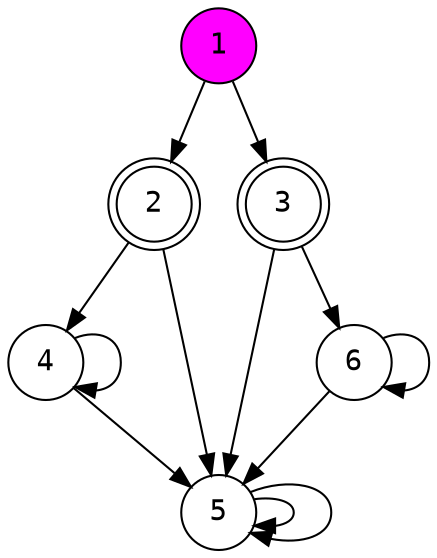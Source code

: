 digraph { node [ fontname = Courier ]
1 [ fillcolor = magenta style=filled shape=circle ]
2 [peripheries=2 shape=circle ]
3 [peripheries=2 shape=circle ]
4 [shape=circle ]
5 [shape=circle ]
6 [shape=circle ]

1 -> 2
1 -> 3
2 -> 4
2 -> 5
3 -> 5
3 -> 6
4 -> 4
4 -> 5
5 -> 5
5 -> 5
6 -> 5
6 -> 6

}